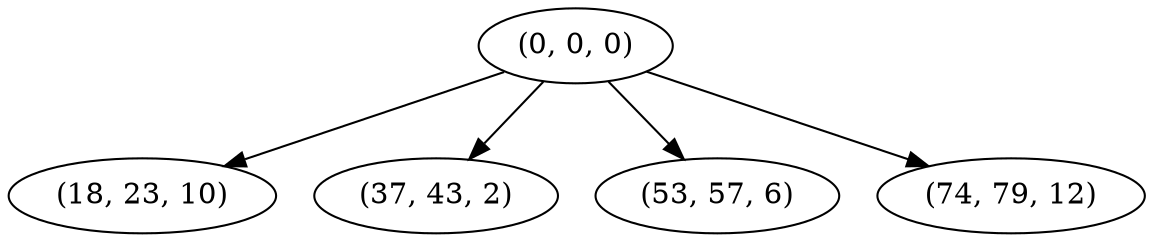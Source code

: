 digraph tree {
    "(0, 0, 0)";
    "(18, 23, 10)";
    "(37, 43, 2)";
    "(53, 57, 6)";
    "(74, 79, 12)";
    "(0, 0, 0)" -> "(18, 23, 10)";
    "(0, 0, 0)" -> "(37, 43, 2)";
    "(0, 0, 0)" -> "(53, 57, 6)";
    "(0, 0, 0)" -> "(74, 79, 12)";
}
